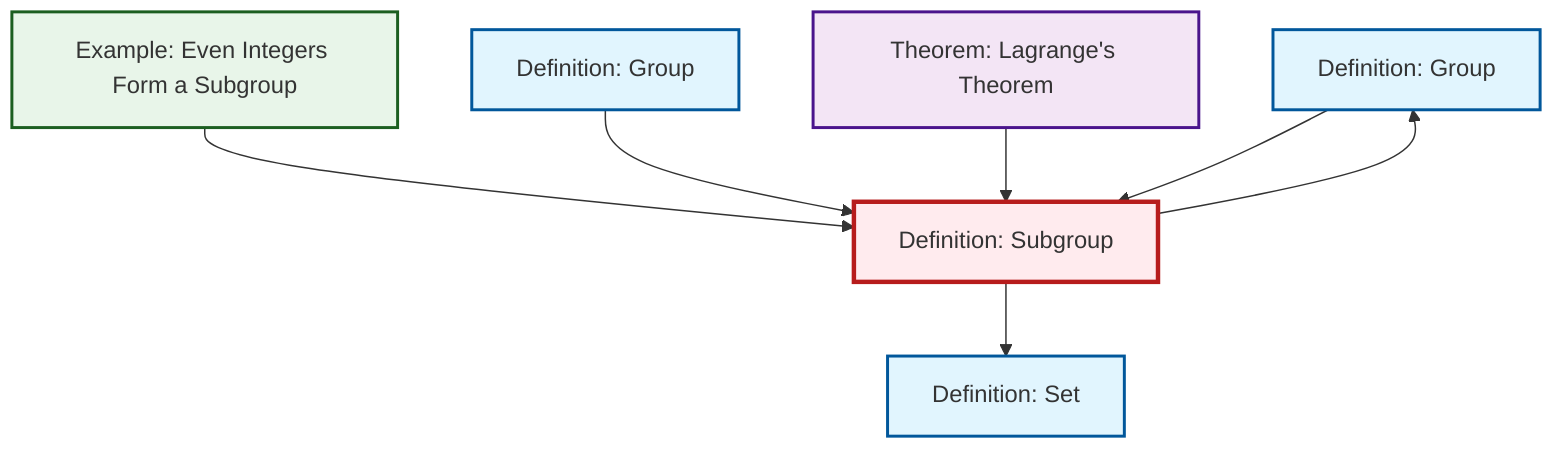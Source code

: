 graph TD
    classDef definition fill:#e1f5fe,stroke:#01579b,stroke-width:2px
    classDef theorem fill:#f3e5f5,stroke:#4a148c,stroke-width:2px
    classDef axiom fill:#fff3e0,stroke:#e65100,stroke-width:2px
    classDef example fill:#e8f5e9,stroke:#1b5e20,stroke-width:2px
    classDef current fill:#ffebee,stroke:#b71c1c,stroke-width:3px
    def-group["Definition: Group"]:::definition
    ex-even-integers-subgroup["Example: Even Integers Form a Subgroup"]:::example
    def-group-example["Definition: Group"]:::definition
    def-subgroup["Definition: Subgroup"]:::definition
    thm-lagrange["Theorem: Lagrange's Theorem"]:::theorem
    def-set["Definition: Set"]:::definition
    ex-even-integers-subgroup --> def-subgroup
    def-subgroup --> def-set
    def-group-example --> def-subgroup
    def-subgroup --> def-group
    thm-lagrange --> def-subgroup
    def-group --> def-subgroup
    class def-subgroup current